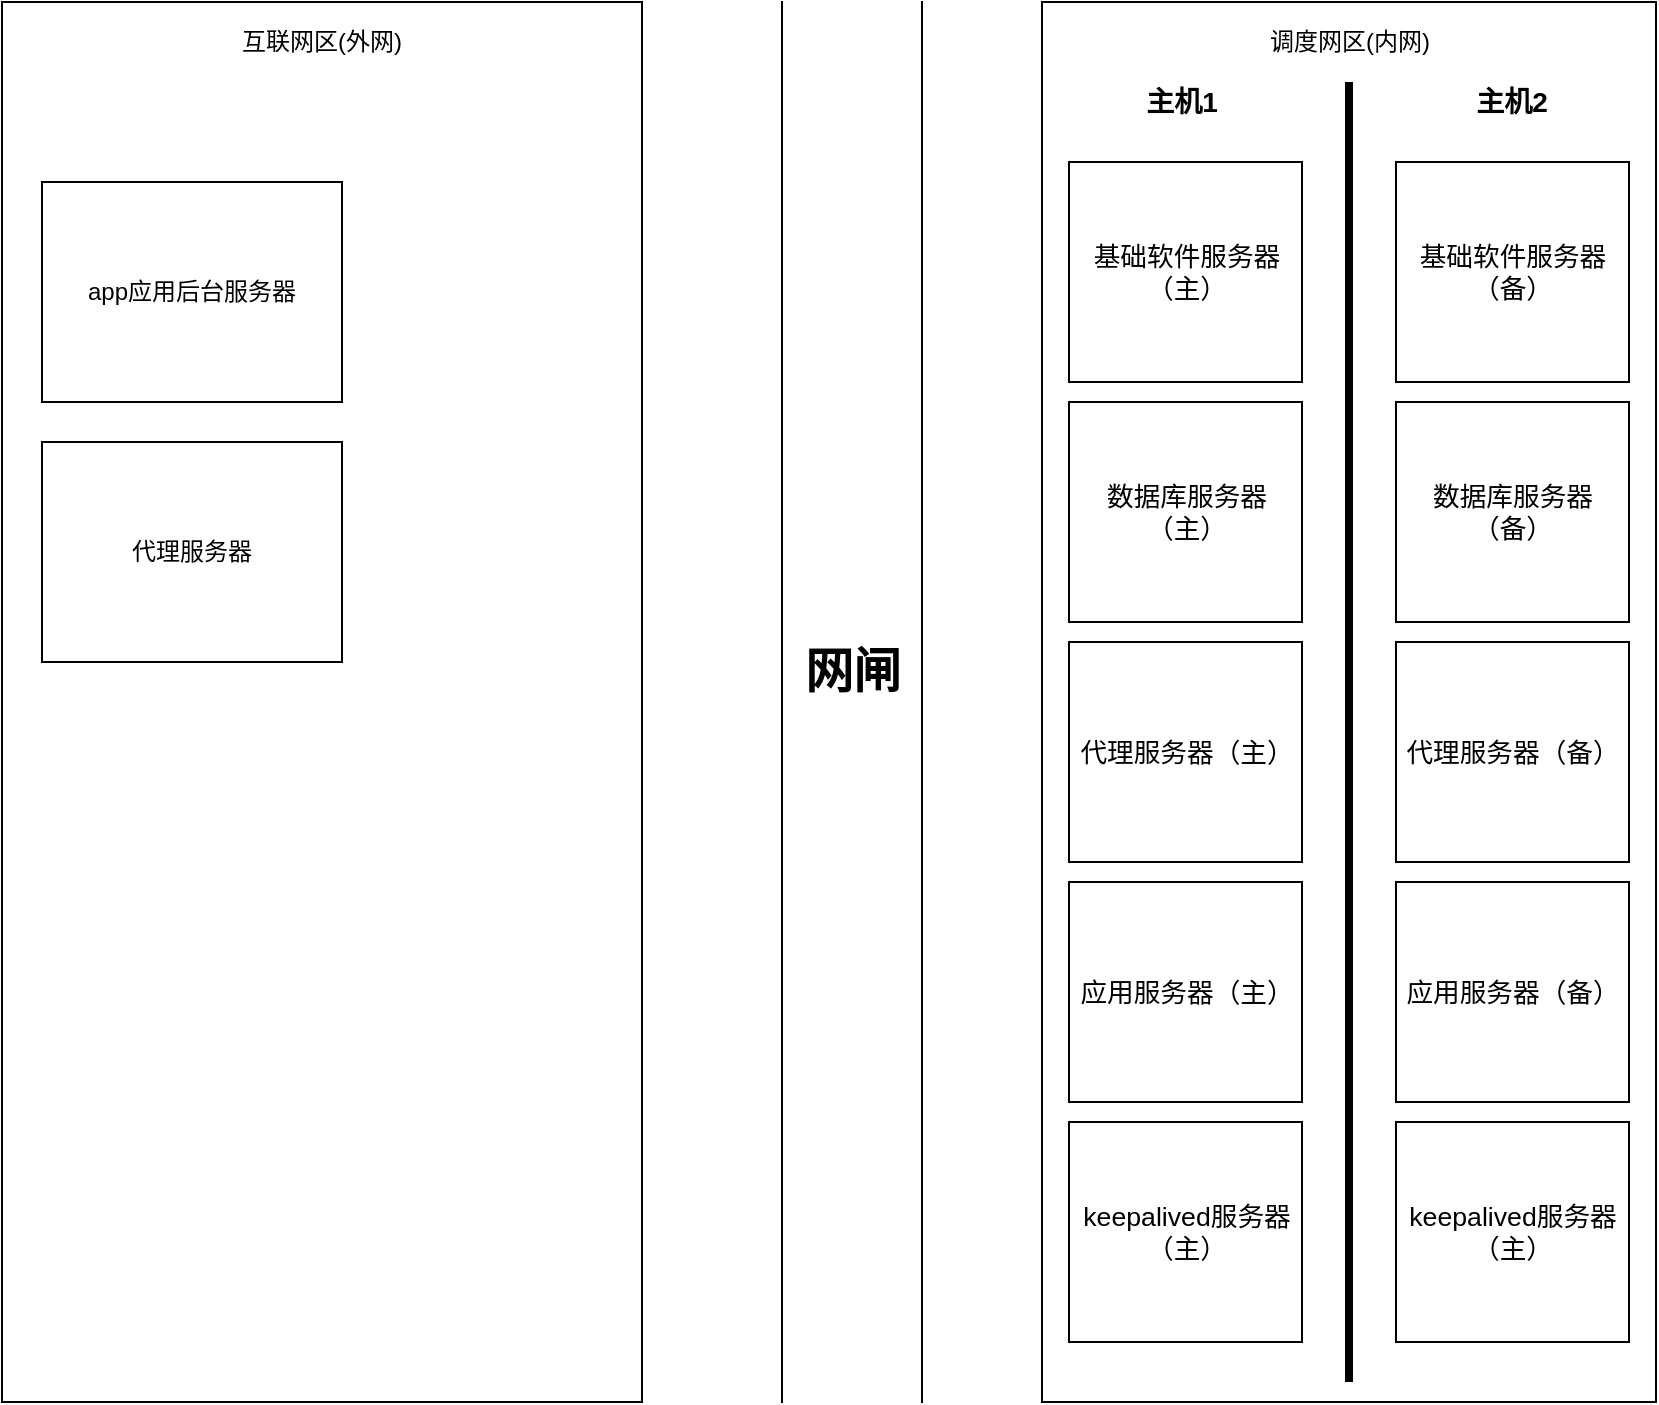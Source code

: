 <mxfile version="14.5.1" type="device"><diagram id="8-J4fYF1eRLpMjH-RQKl" name="Page-1"><mxGraphModel dx="1422" dy="762" grid="1" gridSize="10" guides="1" tooltips="1" connect="1" arrows="1" fold="1" page="1" pageScale="1" pageWidth="827" pageHeight="1169" math="0" shadow="0"><root><mxCell id="0"/><mxCell id="1" parent="0"/><mxCell id="F2f8NCzIHdrmRonu0STd-1" value="" style="shape=partialRectangle;whiteSpace=wrap;html=1;top=0;bottom=0;fillColor=none;" parent="1" vertex="1"><mxGeometry x="390" y="80" width="70" height="700" as="geometry"/></mxCell><mxCell id="F2f8NCzIHdrmRonu0STd-3" value="" style="rounded=0;whiteSpace=wrap;html=1;" parent="1" vertex="1"><mxGeometry y="80" width="320" height="700" as="geometry"/></mxCell><mxCell id="F2f8NCzIHdrmRonu0STd-4" value="" style="rounded=0;whiteSpace=wrap;html=1;" parent="1" vertex="1"><mxGeometry x="520" y="80" width="307" height="700" as="geometry"/></mxCell><mxCell id="F2f8NCzIHdrmRonu0STd-5" value="网闸" style="text;strokeColor=none;fillColor=none;html=1;fontSize=24;fontStyle=1;verticalAlign=middle;align=center;" parent="1" vertex="1"><mxGeometry x="370" y="260" width="110" height="310" as="geometry"/></mxCell><mxCell id="F2f8NCzIHdrmRonu0STd-6" value="互联网区(外网)" style="text;html=1;strokeColor=none;fillColor=none;align=center;verticalAlign=middle;whiteSpace=wrap;rounded=0;" parent="1" vertex="1"><mxGeometry x="60" y="80" width="200" height="40" as="geometry"/></mxCell><mxCell id="F2f8NCzIHdrmRonu0STd-7" value="调度网区(内网)" style="text;html=1;strokeColor=none;fillColor=none;align=center;verticalAlign=middle;whiteSpace=wrap;rounded=0;" parent="1" vertex="1"><mxGeometry x="573.5" y="80" width="200" height="40" as="geometry"/></mxCell><mxCell id="F2f8NCzIHdrmRonu0STd-10" value="app应用后台服务器" style="rounded=0;whiteSpace=wrap;html=1;" parent="1" vertex="1"><mxGeometry x="20" y="170" width="150" height="110" as="geometry"/></mxCell><mxCell id="F2f8NCzIHdrmRonu0STd-12" value="&lt;span style=&quot;font-family: &amp;#34;arial&amp;#34; ; font-size: 13.333px ; text-align: left ; background-color: rgb(255 , 255 , 255)&quot;&gt;基础软件服务器（主）&lt;/span&gt;" style="rounded=0;whiteSpace=wrap;html=1;" parent="1" vertex="1"><mxGeometry x="533.5" y="160" width="116.5" height="110" as="geometry"/></mxCell><mxCell id="F2f8NCzIHdrmRonu0STd-13" value="&lt;span style=&quot;font-family: &amp;#34;arial&amp;#34; ; font-size: 13.333px ; text-align: left ; background-color: rgb(255 , 255 , 255)&quot;&gt;基础软件服务器&lt;br&gt;（备）&lt;br&gt;&lt;/span&gt;" style="rounded=0;whiteSpace=wrap;html=1;" parent="1" vertex="1"><mxGeometry x="697" y="160" width="116.5" height="110" as="geometry"/></mxCell><mxCell id="F2f8NCzIHdrmRonu0STd-14" value="代理服务器" style="rounded=0;whiteSpace=wrap;html=1;" parent="1" vertex="1"><mxGeometry x="20" y="300" width="150" height="110" as="geometry"/></mxCell><mxCell id="F2f8NCzIHdrmRonu0STd-17" value="&lt;span style=&quot;font-family: &amp;#34;arial&amp;#34; ; font-size: 13.333px ; text-align: left ; background-color: rgb(255 , 255 , 255)&quot;&gt;数据库服务器&lt;/span&gt;&lt;span style=&quot;font-family: &amp;#34;arial&amp;#34; ; font-size: 13.333px ; text-align: left ; background-color: rgb(255 , 255 , 255)&quot;&gt;（主）&lt;/span&gt;" style="rounded=0;whiteSpace=wrap;html=1;" parent="1" vertex="1"><mxGeometry x="533.5" y="280" width="116.5" height="110" as="geometry"/></mxCell><mxCell id="F2f8NCzIHdrmRonu0STd-18" value="&lt;span style=&quot;font-family: &amp;#34;arial&amp;#34; ; font-size: 13.333px ; text-align: left ; background-color: rgb(255 , 255 , 255)&quot;&gt;数据库服务器&lt;/span&gt;&lt;span style=&quot;font-family: &amp;#34;arial&amp;#34; ; font-size: 13.333px ; text-align: left ; background-color: rgb(255 , 255 , 255)&quot;&gt;（备）&lt;/span&gt;" style="rounded=0;whiteSpace=wrap;html=1;" parent="1" vertex="1"><mxGeometry x="697" y="280" width="116.5" height="110" as="geometry"/></mxCell><mxCell id="F2f8NCzIHdrmRonu0STd-19" value="&lt;span style=&quot;font-family: &amp;#34;arial&amp;#34; ; font-size: 13.333px ; text-align: left ; background-color: rgb(255 , 255 , 255)&quot;&gt;代理服务器&lt;/span&gt;&lt;span style=&quot;font-family: &amp;#34;arial&amp;#34; ; font-size: 13.333px ; text-align: left ; background-color: rgb(255 , 255 , 255)&quot;&gt;（主）&lt;/span&gt;" style="rounded=0;whiteSpace=wrap;html=1;" parent="1" vertex="1"><mxGeometry x="533.5" y="400" width="116.5" height="110" as="geometry"/></mxCell><mxCell id="F2f8NCzIHdrmRonu0STd-20" value="&lt;span style=&quot;font-family: &amp;#34;arial&amp;#34; ; font-size: 13.333px ; text-align: left ; background-color: rgb(255 , 255 , 255)&quot;&gt;代理服务器&lt;/span&gt;&lt;span style=&quot;font-family: &amp;#34;arial&amp;#34; ; font-size: 13.333px ; text-align: left ; background-color: rgb(255 , 255 , 255)&quot;&gt;（备）&lt;/span&gt;" style="rounded=0;whiteSpace=wrap;html=1;" parent="1" vertex="1"><mxGeometry x="697" y="400" width="116.5" height="110" as="geometry"/></mxCell><mxCell id="F2f8NCzIHdrmRonu0STd-21" value="&lt;span style=&quot;font-family: &amp;#34;arial&amp;#34; ; font-size: 13.333px ; text-align: left ; background-color: rgb(255 , 255 , 255)&quot;&gt;应用服务器&lt;/span&gt;&lt;span style=&quot;font-family: &amp;#34;arial&amp;#34; ; font-size: 13.333px ; text-align: left ; background-color: rgb(255 , 255 , 255)&quot;&gt;（主）&lt;/span&gt;" style="rounded=0;whiteSpace=wrap;html=1;" parent="1" vertex="1"><mxGeometry x="533.5" y="520" width="116.5" height="110" as="geometry"/></mxCell><mxCell id="F2f8NCzIHdrmRonu0STd-22" value="&lt;span style=&quot;font-family: &amp;#34;arial&amp;#34; ; font-size: 13.333px ; text-align: left ; background-color: rgb(255 , 255 , 255)&quot;&gt;应用服务器&lt;/span&gt;&lt;span style=&quot;font-family: &amp;#34;arial&amp;#34; ; font-size: 13.333px ; text-align: left ; background-color: rgb(255 , 255 , 255)&quot;&gt;（备）&lt;/span&gt;" style="rounded=0;whiteSpace=wrap;html=1;" parent="1" vertex="1"><mxGeometry x="697" y="520" width="116.5" height="110" as="geometry"/></mxCell><mxCell id="F2f8NCzIHdrmRonu0STd-23" value="&lt;span style=&quot;font-family: &amp;#34;arial&amp;#34; ; font-size: 13.333px ; text-align: left ; background-color: rgb(255 , 255 , 255)&quot;&gt;keepalived服务器&lt;/span&gt;&lt;span style=&quot;font-family: &amp;#34;arial&amp;#34; ; font-size: 13.333px ; text-align: left ; background-color: rgb(255 , 255 , 255)&quot;&gt;（主）&lt;/span&gt;" style="rounded=0;whiteSpace=wrap;html=1;" parent="1" vertex="1"><mxGeometry x="533.5" y="640" width="116.5" height="110" as="geometry"/></mxCell><mxCell id="F2f8NCzIHdrmRonu0STd-24" value="&lt;span style=&quot;font-family: &amp;#34;arial&amp;#34; ; font-size: 13.333px ; text-align: left ; background-color: rgb(255 , 255 , 255)&quot;&gt;keepalived服务器&lt;/span&gt;&lt;span style=&quot;font-family: &amp;#34;arial&amp;#34; ; font-size: 13.333px ; text-align: left ; background-color: rgb(255 , 255 , 255)&quot;&gt;（主）&lt;/span&gt;" style="rounded=0;whiteSpace=wrap;html=1;" parent="1" vertex="1"><mxGeometry x="697" y="640" width="116.5" height="110" as="geometry"/></mxCell><mxCell id="F2f8NCzIHdrmRonu0STd-25" value="" style="line;strokeWidth=4;direction=south;html=1;perimeter=backbonePerimeter;points=[];outlineConnect=0;" parent="1" vertex="1"><mxGeometry x="668.5" y="120" width="10" height="650" as="geometry"/></mxCell><mxCell id="F2f8NCzIHdrmRonu0STd-26" value="&lt;b&gt;&lt;font style=&quot;font-size: 14px&quot;&gt;主机1&lt;/font&gt;&lt;/b&gt;" style="text;html=1;strokeColor=none;fillColor=none;align=center;verticalAlign=middle;whiteSpace=wrap;rounded=0;" parent="1" vertex="1"><mxGeometry x="550" y="110" width="80" height="40" as="geometry"/></mxCell><mxCell id="F2f8NCzIHdrmRonu0STd-27" value="&lt;b&gt;&lt;font style=&quot;font-size: 14px&quot;&gt;主机2&lt;/font&gt;&lt;/b&gt;" style="text;html=1;strokeColor=none;fillColor=none;align=center;verticalAlign=middle;whiteSpace=wrap;rounded=0;" parent="1" vertex="1"><mxGeometry x="715.25" y="110" width="80" height="40" as="geometry"/></mxCell></root></mxGraphModel></diagram></mxfile>